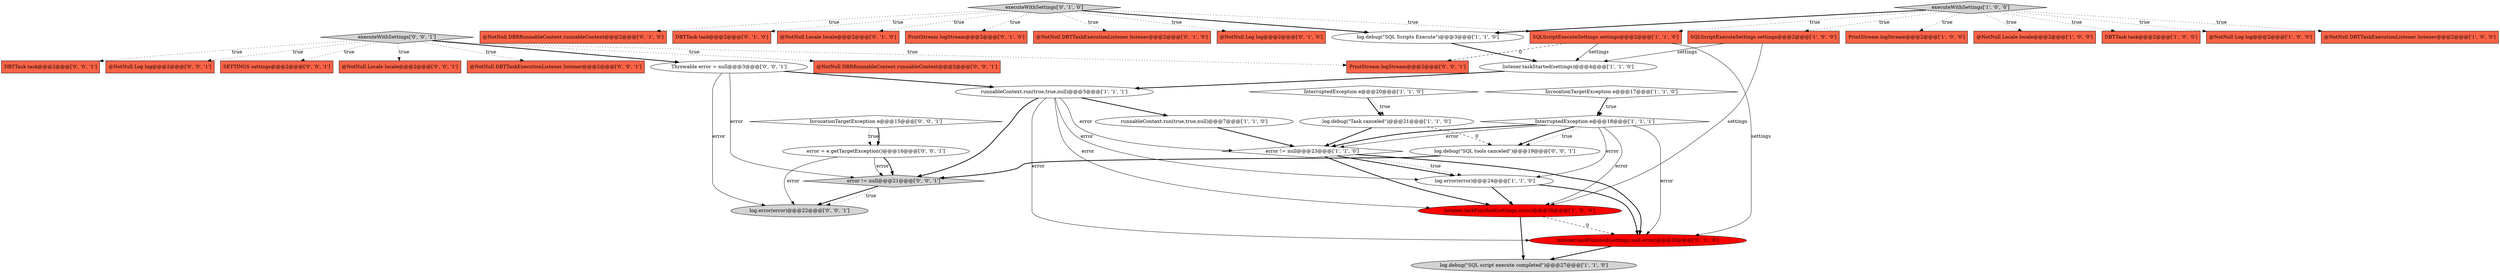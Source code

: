 digraph {
34 [style = filled, label = "DBTTask task@@@2@@@['0', '0', '1']", fillcolor = tomato, shape = box image = "AAA0AAABBB3BBB"];
5 [style = filled, label = "InterruptedException e@@@18@@@['1', '1', '1']", fillcolor = white, shape = diamond image = "AAA0AAABBB1BBB"];
0 [style = filled, label = "PrintStream logStream@@@2@@@['1', '0', '0']", fillcolor = tomato, shape = box image = "AAA0AAABBB1BBB"];
30 [style = filled, label = "executeWithSettings['0', '0', '1']", fillcolor = lightgray, shape = diamond image = "AAA0AAABBB3BBB"];
12 [style = filled, label = "@NotNull Locale locale@@@2@@@['1', '0', '0']", fillcolor = tomato, shape = box image = "AAA0AAABBB1BBB"];
17 [style = filled, label = "runnableContext.run(true,true,null)@@@7@@@['1', '1', '0']", fillcolor = white, shape = ellipse image = "AAA0AAABBB1BBB"];
32 [style = filled, label = "@NotNull Log log@@@2@@@['0', '0', '1']", fillcolor = tomato, shape = box image = "AAA0AAABBB3BBB"];
36 [style = filled, label = "SETTINGS settings@@@2@@@['0', '0', '1']", fillcolor = tomato, shape = box image = "AAA0AAABBB3BBB"];
29 [style = filled, label = "@NotNull Locale locale@@@2@@@['0', '0', '1']", fillcolor = tomato, shape = box image = "AAA0AAABBB3BBB"];
9 [style = filled, label = "error != null@@@23@@@['1', '1', '0']", fillcolor = white, shape = diamond image = "AAA0AAABBB1BBB"];
3 [style = filled, label = "DBTTask task@@@2@@@['1', '0', '0']", fillcolor = tomato, shape = box image = "AAA0AAABBB1BBB"];
4 [style = filled, label = "log.error(error)@@@24@@@['1', '1', '0']", fillcolor = white, shape = ellipse image = "AAA0AAABBB1BBB"];
35 [style = filled, label = "@NotNull DBTTaskExecutionListener listener@@@2@@@['0', '0', '1']", fillcolor = tomato, shape = box image = "AAA0AAABBB3BBB"];
33 [style = filled, label = "error != null@@@21@@@['0', '0', '1']", fillcolor = lightgray, shape = diamond image = "AAA0AAABBB3BBB"];
22 [style = filled, label = "@NotNull Locale locale@@@2@@@['0', '1', '0']", fillcolor = tomato, shape = box image = "AAA0AAABBB2BBB"];
23 [style = filled, label = "PrintStream logStream@@@2@@@['0', '1', '0']", fillcolor = tomato, shape = box image = "AAA0AAABBB2BBB"];
28 [style = filled, label = "error = e.getTargetException()@@@16@@@['0', '0', '1']", fillcolor = white, shape = ellipse image = "AAA0AAABBB3BBB"];
41 [style = filled, label = "InvocationTargetException e@@@15@@@['0', '0', '1']", fillcolor = white, shape = diamond image = "AAA0AAABBB3BBB"];
11 [style = filled, label = "InterruptedException e@@@20@@@['1', '1', '0']", fillcolor = white, shape = diamond image = "AAA0AAABBB1BBB"];
6 [style = filled, label = "@NotNull Log log@@@2@@@['1', '0', '0']", fillcolor = tomato, shape = box image = "AAA0AAABBB1BBB"];
20 [style = filled, label = "@NotNull DBTTaskExecutionListener listener@@@2@@@['0', '1', '0']", fillcolor = tomato, shape = box image = "AAA0AAABBB2BBB"];
31 [style = filled, label = "Throwable error = null@@@3@@@['0', '0', '1']", fillcolor = white, shape = ellipse image = "AAA0AAABBB3BBB"];
19 [style = filled, label = "log.debug(\"SQL script execute completed\")@@@27@@@['1', '1', '0']", fillcolor = lightgray, shape = ellipse image = "AAA0AAABBB1BBB"];
7 [style = filled, label = "@NotNull DBTTaskExecutionListener listener@@@2@@@['1', '0', '0']", fillcolor = tomato, shape = box image = "AAA0AAABBB1BBB"];
21 [style = filled, label = "@NotNull DBRRunnableContext runnableContext@@@2@@@['0', '1', '0']", fillcolor = tomato, shape = box image = "AAA0AAABBB2BBB"];
27 [style = filled, label = "listener.taskFinished(settings,null,error)@@@26@@@['0', '1', '0']", fillcolor = red, shape = ellipse image = "AAA1AAABBB2BBB"];
40 [style = filled, label = "PrintStream logStream@@@2@@@['0', '0', '1']", fillcolor = tomato, shape = box image = "AAA0AAABBB3BBB"];
25 [style = filled, label = "DBTTask task@@@2@@@['0', '1', '0']", fillcolor = tomato, shape = box image = "AAA0AAABBB2BBB"];
38 [style = filled, label = "@NotNull DBRRunnableContext runnableContext@@@2@@@['0', '0', '1']", fillcolor = tomato, shape = box image = "AAA0AAABBB3BBB"];
15 [style = filled, label = "SQLScriptExecuteSettings settings@@@2@@@['1', '1', '0']", fillcolor = tomato, shape = box image = "AAA0AAABBB1BBB"];
26 [style = filled, label = "executeWithSettings['0', '1', '0']", fillcolor = lightgray, shape = diamond image = "AAA0AAABBB2BBB"];
10 [style = filled, label = "listener.taskStarted(settings)@@@4@@@['1', '1', '0']", fillcolor = white, shape = ellipse image = "AAA0AAABBB1BBB"];
39 [style = filled, label = "log.debug(\"SQL tools canceled\")@@@19@@@['0', '0', '1']", fillcolor = white, shape = ellipse image = "AAA0AAABBB3BBB"];
1 [style = filled, label = "listener.taskFinished(settings,error)@@@26@@@['1', '0', '0']", fillcolor = red, shape = ellipse image = "AAA1AAABBB1BBB"];
14 [style = filled, label = "runnableContext.run(true,true,null)@@@5@@@['1', '1', '1']", fillcolor = white, shape = ellipse image = "AAA0AAABBB1BBB"];
16 [style = filled, label = "executeWithSettings['1', '0', '0']", fillcolor = lightgray, shape = diamond image = "AAA0AAABBB1BBB"];
13 [style = filled, label = "log.debug(\"SQL Scripts Execute\")@@@3@@@['1', '1', '0']", fillcolor = white, shape = ellipse image = "AAA0AAABBB1BBB"];
18 [style = filled, label = "InvocationTargetException e@@@17@@@['1', '1', '0']", fillcolor = white, shape = diamond image = "AAA0AAABBB1BBB"];
37 [style = filled, label = "log.error(error)@@@22@@@['0', '0', '1']", fillcolor = lightgray, shape = ellipse image = "AAA0AAABBB3BBB"];
8 [style = filled, label = "log.debug(\"Task canceled\")@@@21@@@['1', '1', '0']", fillcolor = white, shape = ellipse image = "AAA0AAABBB1BBB"];
24 [style = filled, label = "@NotNull Log log@@@2@@@['0', '1', '0']", fillcolor = tomato, shape = box image = "AAA0AAABBB2BBB"];
2 [style = filled, label = "SQLScriptExecuteSettings settings@@@2@@@['1', '0', '0']", fillcolor = tomato, shape = box image = "AAA0AAABBB1BBB"];
31->14 [style = bold, label=""];
13->10 [style = bold, label=""];
31->33 [style = solid, label="error"];
16->13 [style = bold, label=""];
16->12 [style = dotted, label="true"];
16->2 [style = dotted, label="true"];
15->10 [style = solid, label="settings"];
5->9 [style = solid, label="error"];
5->9 [style = bold, label=""];
10->14 [style = bold, label=""];
14->1 [style = solid, label="error"];
5->39 [style = bold, label=""];
26->25 [style = dotted, label="true"];
1->27 [style = dashed, label="0"];
17->9 [style = bold, label=""];
9->4 [style = bold, label=""];
41->28 [style = dotted, label="true"];
28->37 [style = solid, label="error"];
14->17 [style = bold, label=""];
26->20 [style = dotted, label="true"];
28->33 [style = solid, label="error"];
26->23 [style = dotted, label="true"];
14->27 [style = solid, label="error"];
5->4 [style = solid, label="error"];
26->22 [style = dotted, label="true"];
31->37 [style = solid, label="error"];
15->40 [style = dashed, label="0"];
30->34 [style = dotted, label="true"];
16->3 [style = dotted, label="true"];
30->40 [style = dotted, label="true"];
26->13 [style = bold, label=""];
14->33 [style = bold, label=""];
39->33 [style = bold, label=""];
30->36 [style = dotted, label="true"];
41->28 [style = bold, label=""];
9->27 [style = bold, label=""];
5->27 [style = solid, label="error"];
16->7 [style = dotted, label="true"];
30->29 [style = dotted, label="true"];
14->4 [style = solid, label="error"];
28->33 [style = bold, label=""];
16->0 [style = dotted, label="true"];
2->1 [style = solid, label="settings"];
15->27 [style = solid, label="settings"];
30->31 [style = bold, label=""];
26->21 [style = dotted, label="true"];
18->5 [style = bold, label=""];
30->35 [style = dotted, label="true"];
26->24 [style = dotted, label="true"];
4->27 [style = bold, label=""];
8->39 [style = dashed, label="0"];
8->9 [style = bold, label=""];
2->10 [style = solid, label="settings"];
26->15 [style = dotted, label="true"];
5->39 [style = dotted, label="true"];
9->4 [style = dotted, label="true"];
30->32 [style = dotted, label="true"];
11->8 [style = bold, label=""];
11->8 [style = dotted, label="true"];
30->38 [style = dotted, label="true"];
4->1 [style = bold, label=""];
27->19 [style = bold, label=""];
18->5 [style = dotted, label="true"];
14->9 [style = solid, label="error"];
5->1 [style = solid, label="error"];
9->1 [style = bold, label=""];
1->19 [style = bold, label=""];
33->37 [style = bold, label=""];
33->37 [style = dotted, label="true"];
16->6 [style = dotted, label="true"];
16->15 [style = dotted, label="true"];
}
